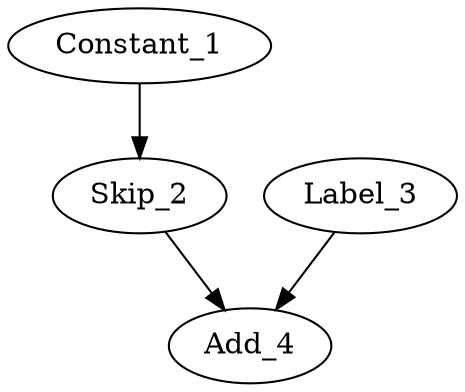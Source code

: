 digraph G {
    Constant_1 -> Skip_2
    Label_3 -> Add_4
    Skip_2 -> Add_4
    Constant_1 [shape=ellipse color=black]
    Skip_2 [shape=ellipse color=black]
    Label_3 [shape=ellipse color=black]
    Add_4 [shape=ellipse color=black]
}


